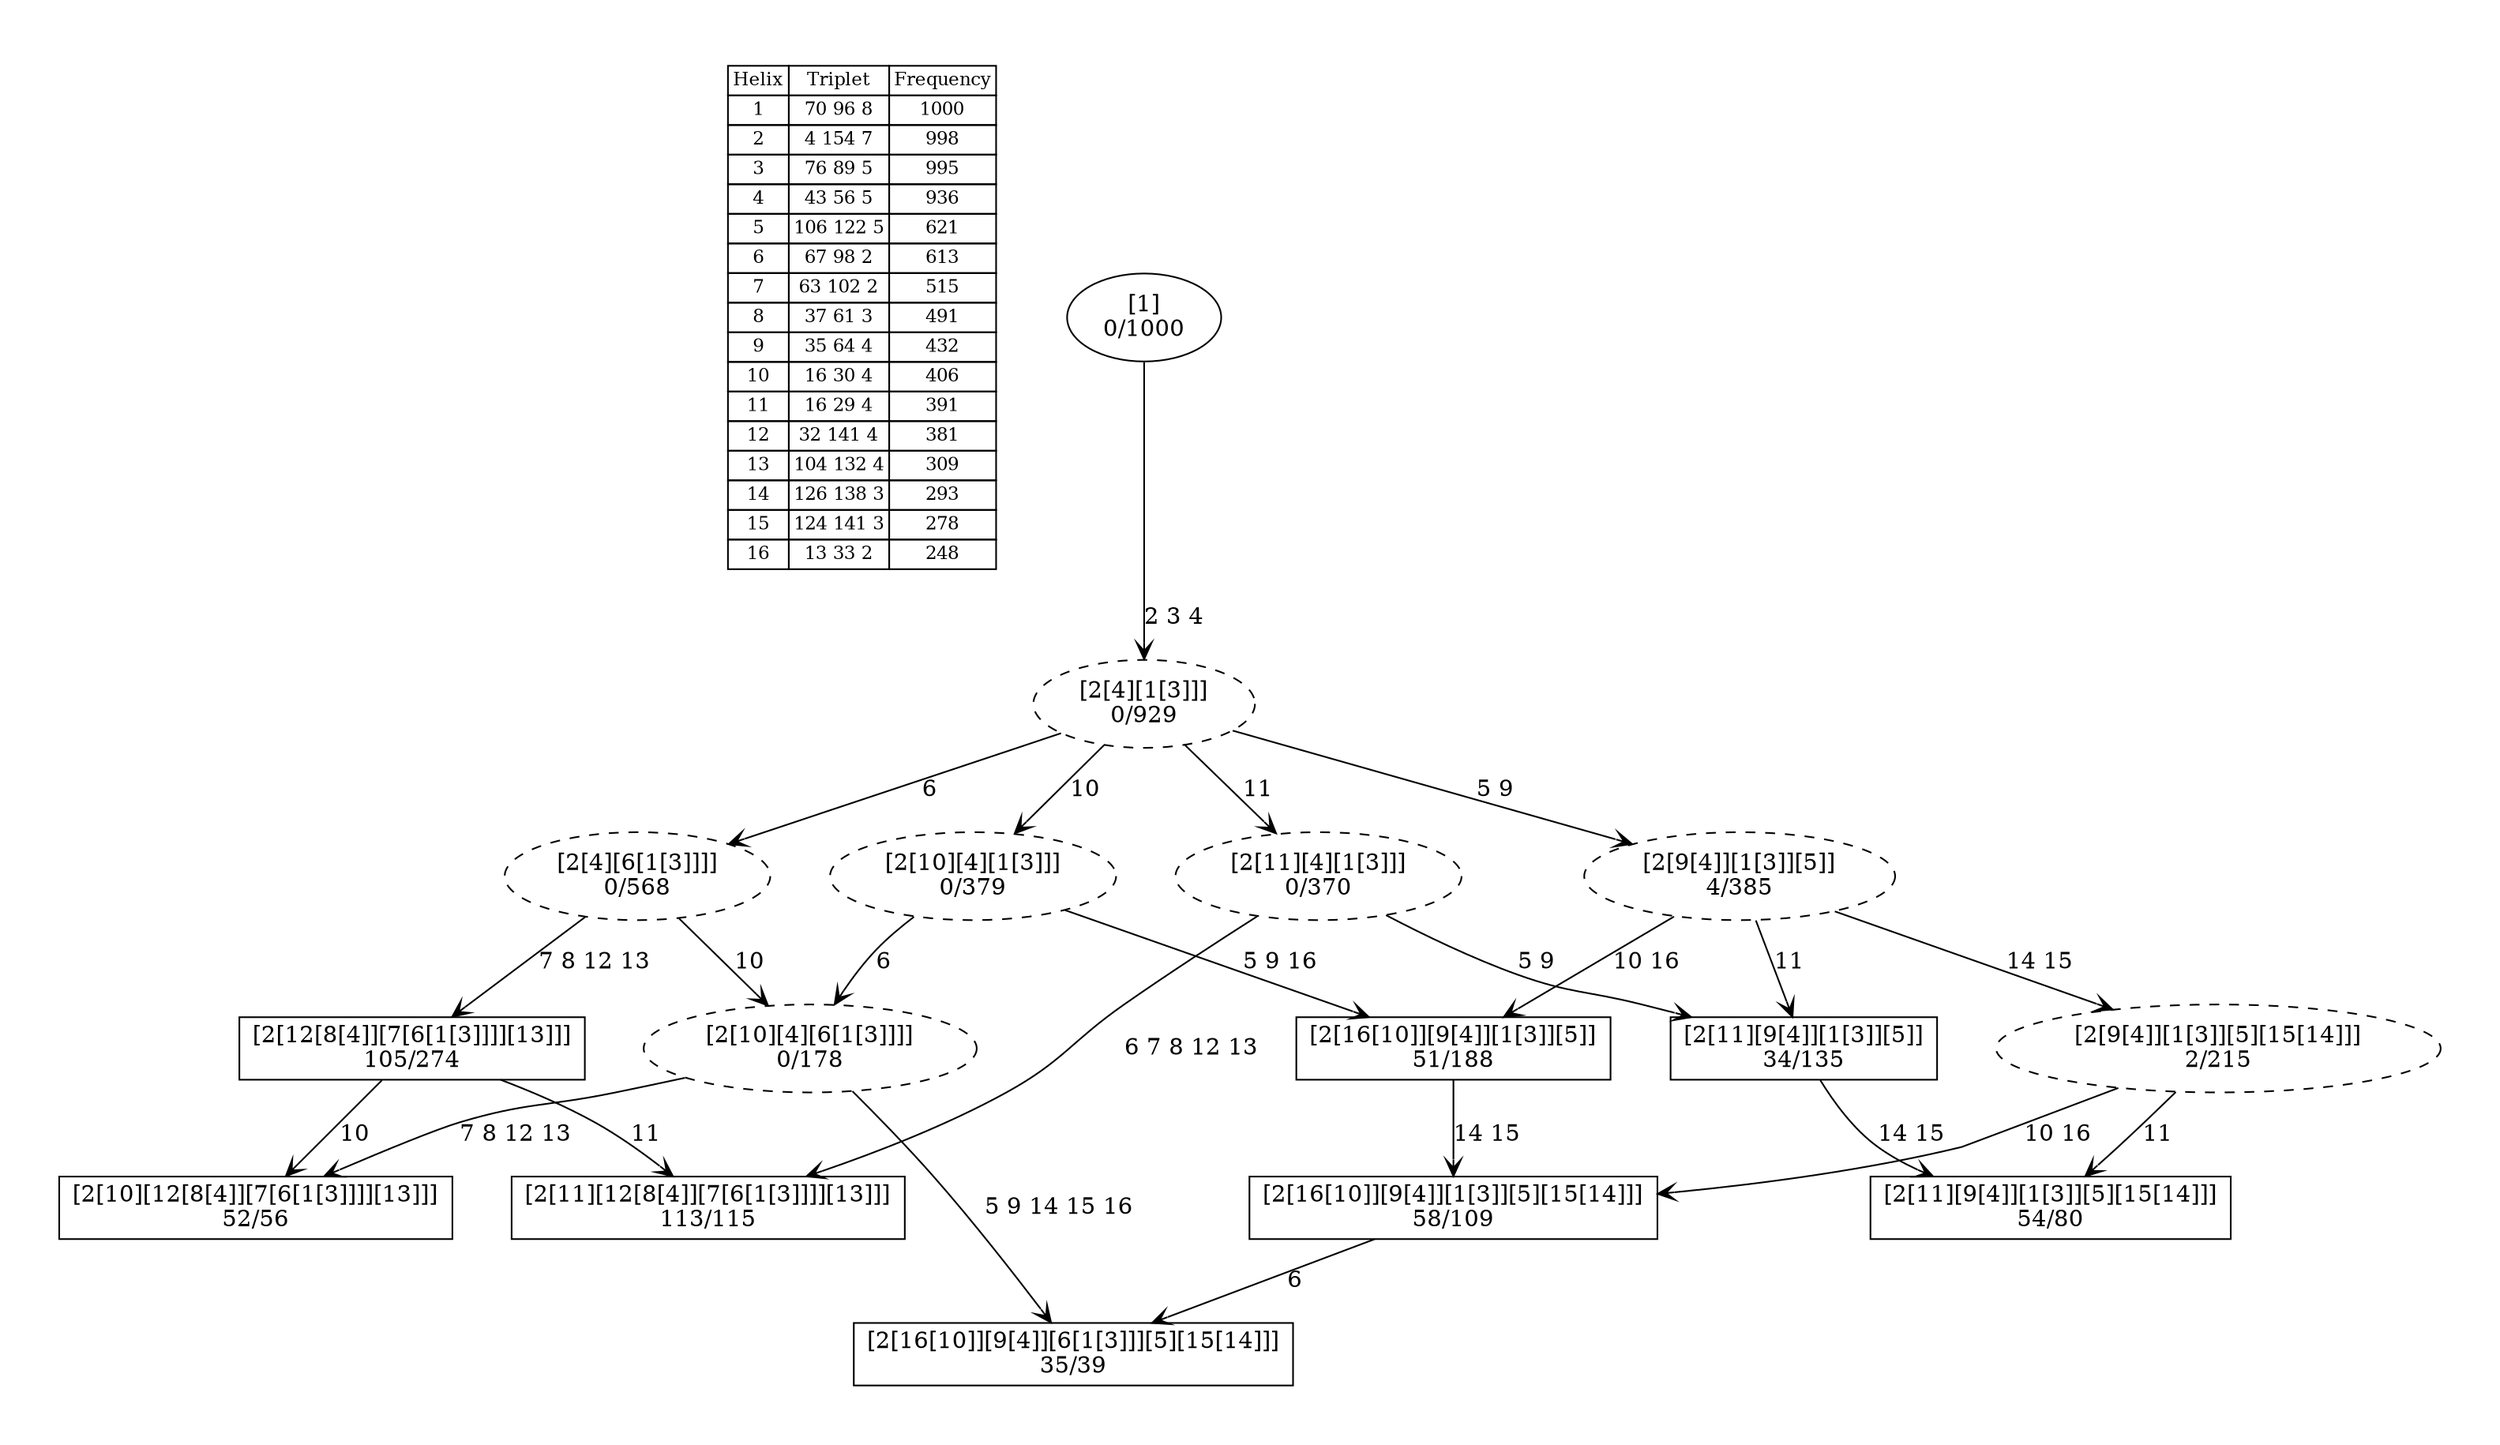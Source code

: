 digraph G {
	pad = 0.5;
	nodesep = 0.5;
"legend" [label = < <table border="0" cellborder="1" cellspacing="0"><tr><td>Helix</td><td>Triplet</td><td>Frequency</td></tr>
<tr><td>1</td><td>70 96 8</td><td>1000</td></tr>
<tr><td>2</td><td>4 154 7</td><td>998</td></tr>
<tr><td>3</td><td>76 89 5</td><td>995</td></tr>
<tr><td>4</td><td>43 56 5</td><td>936</td></tr>
<tr><td>5</td><td>106 122 5</td><td>621</td></tr>
<tr><td>6</td><td>67 98 2</td><td>613</td></tr>
<tr><td>7</td><td>63 102 2</td><td>515</td></tr>
<tr><td>8</td><td>37 61 3</td><td>491</td></tr>
<tr><td>9</td><td>35 64 4</td><td>432</td></tr>
<tr><td>10</td><td>16 30 4</td><td>406</td></tr>
<tr><td>11</td><td>16 29 4</td><td>391</td></tr>
<tr><td>12</td><td>32 141 4</td><td>381</td></tr>
<tr><td>13</td><td>104 132 4</td><td>309</td></tr>
<tr><td>14</td><td>126 138 3</td><td>293</td></tr>
<tr><td>15</td><td>124 141 3</td><td>278</td></tr>
<tr><td>16</td><td>13 33 2</td><td>248</td></tr>
</table>>, shape = plaintext, fontsize=11];
"1 2 3 4 6 7 8 11 12 13 " [shape = box];
"1 2 3 4 6 7 8 12 13 " [shape = box];
"1 2 3 4 5 9 10 14 15 16 " [shape = box];
"1 2 3 4 5 9 11 14 15 " [shape = box];
"1 2 3 4 6 7 8 10 12 13 " [shape = box];
"1 2 3 4 5 9 10 16 " [shape = box];
"1 2 3 4 5 6 9 10 14 15 16 " [shape = box];
"1 2 3 4 5 9 11 " [shape = box];
"1 2 3 4 " [style = dashed];
"1 2 3 4 11 " [style = dashed];
"1 2 3 4 6 " [style = dashed];
"1 2 3 4 5 9 14 15 " [style = dashed];
"1 2 3 4 10 " [style = dashed];
"1 2 3 4 5 9 " [style = dashed];
"1 2 3 4 6 10 " [style = dashed];
"1 2 3 4 6 7 8 11 12 13 " [label = "[2[11][12[8[4]][7[6[1[3]]]][13]]]\n113/115"];
"1 2 3 4 6 7 8 12 13 " [label = "[2[12[8[4]][7[6[1[3]]]][13]]]\n105/274"];
"1 2 3 4 5 9 10 14 15 16 " [label = "[2[16[10]][9[4]][1[3]][5][15[14]]]\n58/109"];
"1 2 3 4 5 9 11 14 15 " [label = "[2[11][9[4]][1[3]][5][15[14]]]\n54/80"];
"1 2 3 4 6 7 8 10 12 13 " [label = "[2[10][12[8[4]][7[6[1[3]]]][13]]]\n52/56"];
"1 2 3 4 5 9 10 16 " [label = "[2[16[10]][9[4]][1[3]][5]]\n51/188"];
"1 2 3 4 5 6 9 10 14 15 16 " [label = "[2[16[10]][9[4]][6[1[3]]][5][15[14]]]\n35/39"];
"1 2 3 4 5 9 11 " [label = "[2[11][9[4]][1[3]][5]]\n34/135"];
"1 2 3 4 " [label = "[2[4][1[3]]]\n0/929"];
"1 2 3 4 11 " [label = "[2[11][4][1[3]]]\n0/370"];
"1 2 3 4 6 " [label = "[2[4][6[1[3]]]]\n0/568"];
"1 2 3 4 5 9 14 15 " [label = "[2[9[4]][1[3]][5][15[14]]]\n2/215"];
"1 2 3 4 10 " [label = "[2[10][4][1[3]]]\n0/379"];
"1 2 3 4 5 9 " [label = "[2[9[4]][1[3]][5]]\n4/385"];
"1 2 3 4 6 10 " [label = "[2[10][4][6[1[3]]]]\n0/178"];
"1 " [label = "[1]\n0/1000"];
"1 2 3 4 6 7 8 12 13 " -> "1 2 3 4 6 7 8 11 12 13 " [label = "11 ", arrowhead = vee];
"1 2 3 4 6 7 8 12 13 " -> "1 2 3 4 6 7 8 10 12 13 " [label = "10 ", arrowhead = vee];
"1 2 3 4 5 9 10 14 15 16 " -> "1 2 3 4 5 6 9 10 14 15 16 " [label = "6 ", arrowhead = vee];
"1 2 3 4 5 9 10 16 " -> "1 2 3 4 5 9 10 14 15 16 " [label = "14 15 ", arrowhead = vee];
"1 2 3 4 5 9 11 " -> "1 2 3 4 5 9 11 14 15 " [label = "14 15 ", arrowhead = vee];
"1 2 3 4 " -> "1 2 3 4 11 " [label = "11 ", arrowhead = vee];
"1 2 3 4 " -> "1 2 3 4 6 " [label = "6 ", arrowhead = vee];
"1 2 3 4 " -> "1 2 3 4 10 " [label = "10 ", arrowhead = vee];
"1 2 3 4 " -> "1 2 3 4 5 9 " [label = "5 9 ", arrowhead = vee];
"1 2 3 4 11 " -> "1 2 3 4 6 7 8 11 12 13 " [label = "6 7 8 12 13 ", arrowhead = vee];
"1 2 3 4 11 " -> "1 2 3 4 5 9 11 " [label = "5 9 ", arrowhead = vee];
"1 2 3 4 6 " -> "1 2 3 4 6 10 " [label = "10 ", arrowhead = vee];
"1 2 3 4 6 " -> "1 2 3 4 6 7 8 12 13 " [label = "7 8 12 13 ", arrowhead = vee];
"1 2 3 4 5 9 14 15 " -> "1 2 3 4 5 9 10 14 15 16 " [label = "10 16 ", arrowhead = vee];
"1 2 3 4 5 9 14 15 " -> "1 2 3 4 5 9 11 14 15 " [label = "11 ", arrowhead = vee];
"1 2 3 4 10 " -> "1 2 3 4 6 10 " [label = "6 ", arrowhead = vee];
"1 2 3 4 10 " -> "1 2 3 4 5 9 10 16 " [label = "5 9 16 ", arrowhead = vee];
"1 2 3 4 5 9 " -> "1 2 3 4 5 9 11 " [label = "11 ", arrowhead = vee];
"1 2 3 4 5 9 " -> "1 2 3 4 5 9 14 15 " [label = "14 15 ", arrowhead = vee];
"1 2 3 4 5 9 " -> "1 2 3 4 5 9 10 16 " [label = "10 16 ", arrowhead = vee];
"1 2 3 4 6 10 " -> "1 2 3 4 6 7 8 10 12 13 " [label = "7 8 12 13 ", arrowhead = vee];
"1 2 3 4 6 10 " -> "1 2 3 4 5 6 9 10 14 15 16 " [label = "5 9 14 15 16 ", arrowhead = vee];
"1 " -> "1 2 3 4 " [label = "2 3 4 ", arrowhead = vee];
}